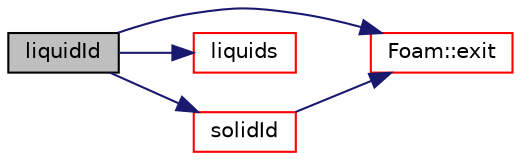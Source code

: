 digraph "liquidId"
{
  bgcolor="transparent";
  edge [fontname="Helvetica",fontsize="10",labelfontname="Helvetica",labelfontsize="10"];
  node [fontname="Helvetica",fontsize="10",shape=record];
  rankdir="LR";
  Node1 [label="liquidId",height=0.2,width=0.4,color="black", fillcolor="grey75", style="filled", fontcolor="black"];
  Node1 -> Node2 [color="midnightblue",fontsize="10",style="solid",fontname="Helvetica"];
  Node2 [label="Foam::exit",height=0.2,width=0.4,color="red",URL="$a10936.html#a06ca7250d8e89caf05243ec094843642"];
  Node1 -> Node3 [color="midnightblue",fontsize="10",style="solid",fontname="Helvetica"];
  Node3 [label="liquids",height=0.2,width=0.4,color="red",URL="$a02415.html#a5380a8807acfea3ce69f4d4386f49f64",tooltip="Return reference to the global (additional) liquids. "];
  Node1 -> Node4 [color="midnightblue",fontsize="10",style="solid",fontname="Helvetica"];
  Node4 [label="solidId",height=0.2,width=0.4,color="red",URL="$a02415.html#a61bc09e964d35c039d64b458f0e4e023",tooltip="Index of solid component. "];
  Node4 -> Node2 [color="midnightblue",fontsize="10",style="solid",fontname="Helvetica"];
}

